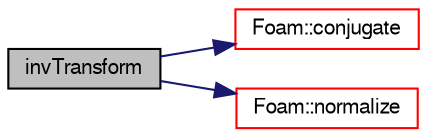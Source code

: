 digraph "invTransform"
{
  bgcolor="transparent";
  edge [fontname="FreeSans",fontsize="10",labelfontname="FreeSans",labelfontsize="10"];
  node [fontname="FreeSans",fontsize="10",shape=record];
  rankdir="LR";
  Node203 [label="invTransform",height=0.2,width=0.4,color="black", fillcolor="grey75", style="filled", fontcolor="black"];
  Node203 -> Node204 [color="midnightblue",fontsize="10",style="solid",fontname="FreeSans"];
  Node204 [label="Foam::conjugate",height=0.2,width=0.4,color="red",URL="$a21124.html#ad09d60e9d059b4444d1c703dd7f19ea5",tooltip="Return the conjugate of the given quaternion. "];
  Node203 -> Node208 [color="midnightblue",fontsize="10",style="solid",fontname="FreeSans"];
  Node208 [label="Foam::normalize",height=0.2,width=0.4,color="red",URL="$a21124.html#a9d8b0222f6097fc2249f01ec8b333b7e",tooltip="Return the normalized (unit) quaternion of the given quaternion. "];
}
